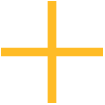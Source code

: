 <mxfile>
    <diagram name="Page-1" id="-3j2pfLDaDNngqbUjOl0">
        <mxGraphModel dx="123" dy="281" grid="1" gridSize="10" guides="1" tooltips="1" connect="1" arrows="1" fold="1" page="1" pageScale="1" pageWidth="1100" pageHeight="850" math="0" shadow="0">
            <root>
                <mxCell id="0"/>
                <mxCell id="1" parent="0"/>
                <mxCell id="SjlOmA4ItColYFF51X_x-3" value="" style="shape=cross;whiteSpace=wrap;html=1;size=0.067;container=1;strokeColor=#FFBC26;strokeWidth=1;fillColor=#FFBC26;" parent="1" vertex="1">
                    <mxGeometry x="360" y="160" width="50" height="50" as="geometry"/>
                </mxCell>
            </root>
        </mxGraphModel>
    </diagram>
</mxfile>